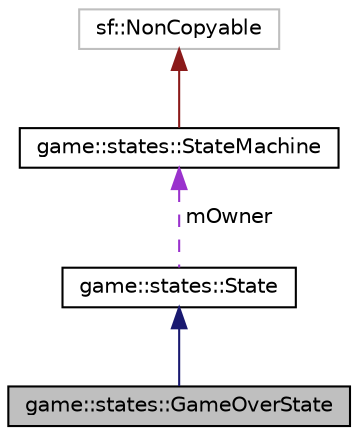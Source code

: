 digraph "game::states::GameOverState"
{
 // LATEX_PDF_SIZE
  edge [fontname="Helvetica",fontsize="10",labelfontname="Helvetica",labelfontsize="10"];
  node [fontname="Helvetica",fontsize="10",shape=record];
  Node1 [label="game::states::GameOverState",height=0.2,width=0.4,color="black", fillcolor="grey75", style="filled", fontcolor="black",tooltip="game over state"];
  Node2 -> Node1 [dir="back",color="midnightblue",fontsize="10",style="solid"];
  Node2 [label="game::states::State",height=0.2,width=0.4,color="black", fillcolor="white", style="filled",URL="$classgame_1_1states_1_1State.html",tooltip="base class of all game states"];
  Node3 -> Node2 [dir="back",color="darkorchid3",fontsize="10",style="dashed",label=" mOwner" ];
  Node3 [label="game::states::StateMachine",height=0.2,width=0.4,color="black", fillcolor="white", style="filled",URL="$classgame_1_1states_1_1StateMachine.html",tooltip="implementation of a pushdown state machine"];
  Node4 -> Node3 [dir="back",color="firebrick4",fontsize="10",style="solid"];
  Node4 [label="sf::NonCopyable",height=0.2,width=0.4,color="grey75", fillcolor="white", style="filled",tooltip=" "];
}

